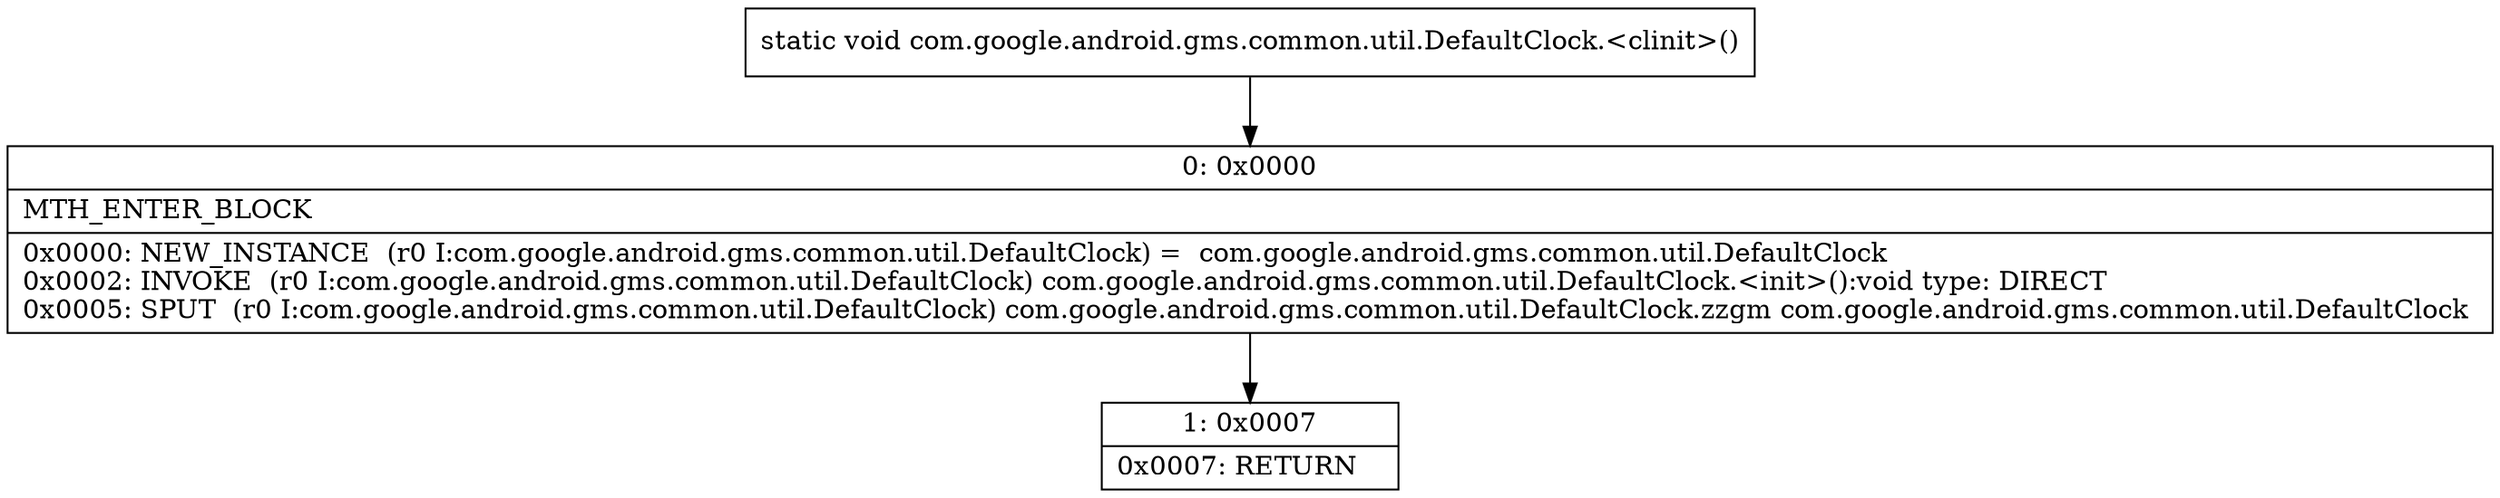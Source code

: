 digraph "CFG forcom.google.android.gms.common.util.DefaultClock.\<clinit\>()V" {
Node_0 [shape=record,label="{0\:\ 0x0000|MTH_ENTER_BLOCK\l|0x0000: NEW_INSTANCE  (r0 I:com.google.android.gms.common.util.DefaultClock) =  com.google.android.gms.common.util.DefaultClock \l0x0002: INVOKE  (r0 I:com.google.android.gms.common.util.DefaultClock) com.google.android.gms.common.util.DefaultClock.\<init\>():void type: DIRECT \l0x0005: SPUT  (r0 I:com.google.android.gms.common.util.DefaultClock) com.google.android.gms.common.util.DefaultClock.zzgm com.google.android.gms.common.util.DefaultClock \l}"];
Node_1 [shape=record,label="{1\:\ 0x0007|0x0007: RETURN   \l}"];
MethodNode[shape=record,label="{static void com.google.android.gms.common.util.DefaultClock.\<clinit\>() }"];
MethodNode -> Node_0;
Node_0 -> Node_1;
}

